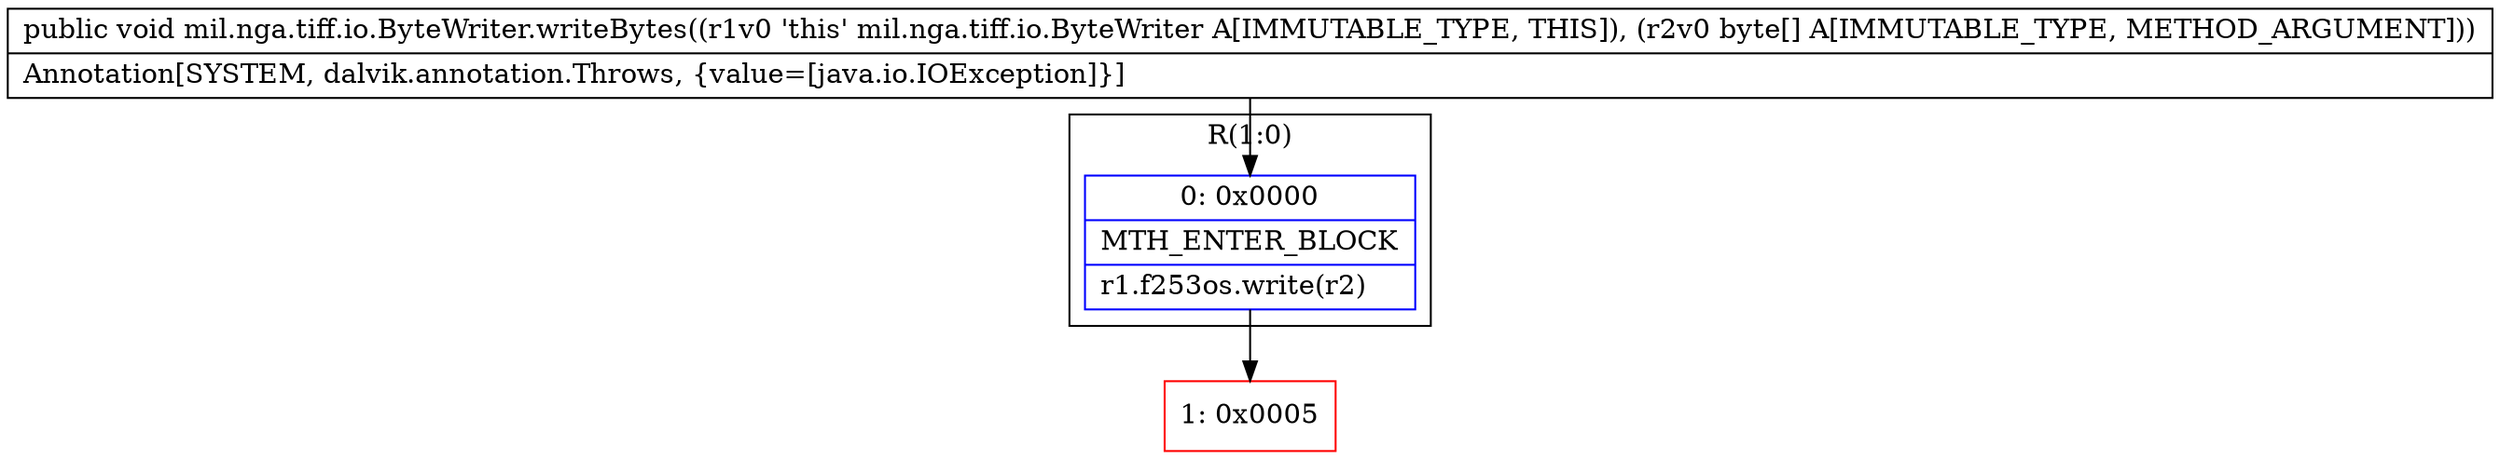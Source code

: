 digraph "CFG formil.nga.tiff.io.ByteWriter.writeBytes([B)V" {
subgraph cluster_Region_1879594057 {
label = "R(1:0)";
node [shape=record,color=blue];
Node_0 [shape=record,label="{0\:\ 0x0000|MTH_ENTER_BLOCK\l|r1.f253os.write(r2)\l}"];
}
Node_1 [shape=record,color=red,label="{1\:\ 0x0005}"];
MethodNode[shape=record,label="{public void mil.nga.tiff.io.ByteWriter.writeBytes((r1v0 'this' mil.nga.tiff.io.ByteWriter A[IMMUTABLE_TYPE, THIS]), (r2v0 byte[] A[IMMUTABLE_TYPE, METHOD_ARGUMENT]))  | Annotation[SYSTEM, dalvik.annotation.Throws, \{value=[java.io.IOException]\}]\l}"];
MethodNode -> Node_0;
Node_0 -> Node_1;
}


